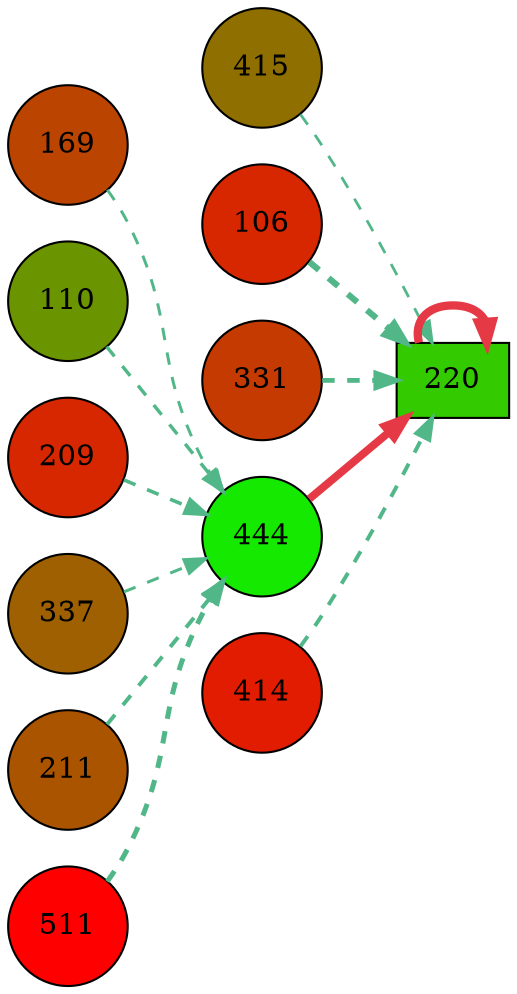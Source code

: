 digraph G{
rankdir=LR;
415 [style=filled, shape=circle, fillcolor="#8f6f00", label="415"];
169 [style=filled, shape=circle, fillcolor="#ba4400", label="169"];
106 [style=filled, shape=circle, fillcolor="#d72700", label="106"];
331 [style=filled, shape=circle, fillcolor="#c43a00", label="331"];
110 [style=filled, shape=circle, fillcolor="#6a9400", label="110"];
209 [style=filled, shape=circle, fillcolor="#d72700", label="209"];
337 [style=filled, shape=circle, fillcolor="#9e6000", label="337"];
211 [style=filled, shape=circle, fillcolor="#aa5400", label="211"];
220 [style=filled, shape=box, fillcolor="#34ca00", label="220"];
444 [style=filled, shape=circle, fillcolor="#15e900", label="444"];
414 [style=filled, shape=circle, fillcolor="#e21c00", label="414"];
511 [style=filled, shape=circle, fillcolor="#fe0000", label="511"];
220 -> 220 [color="#e63946",penwidth=4.00];
444 -> 220 [color="#e63946",penwidth=3.78];
511 -> 444 [color="#52b788",style=dashed,penwidth=2.42];
211 -> 444 [color="#52b788",style=dashed,penwidth=1.90];
209 -> 444 [color="#52b788",style=dashed,penwidth=1.73];
110 -> 444 [color="#52b788",style=dashed,penwidth=1.66];
337 -> 444 [color="#52b788",style=dashed,penwidth=1.46];
169 -> 444 [color="#52b788",style=dashed,penwidth=1.43];
106 -> 220 [color="#52b788",style=dashed,penwidth=3.00];
331 -> 220 [color="#52b788",style=dashed,penwidth=2.30];
414 -> 220 [color="#52b788",style=dashed,penwidth=1.89];
415 -> 220 [color="#52b788",style=dashed,penwidth=1.34];
}